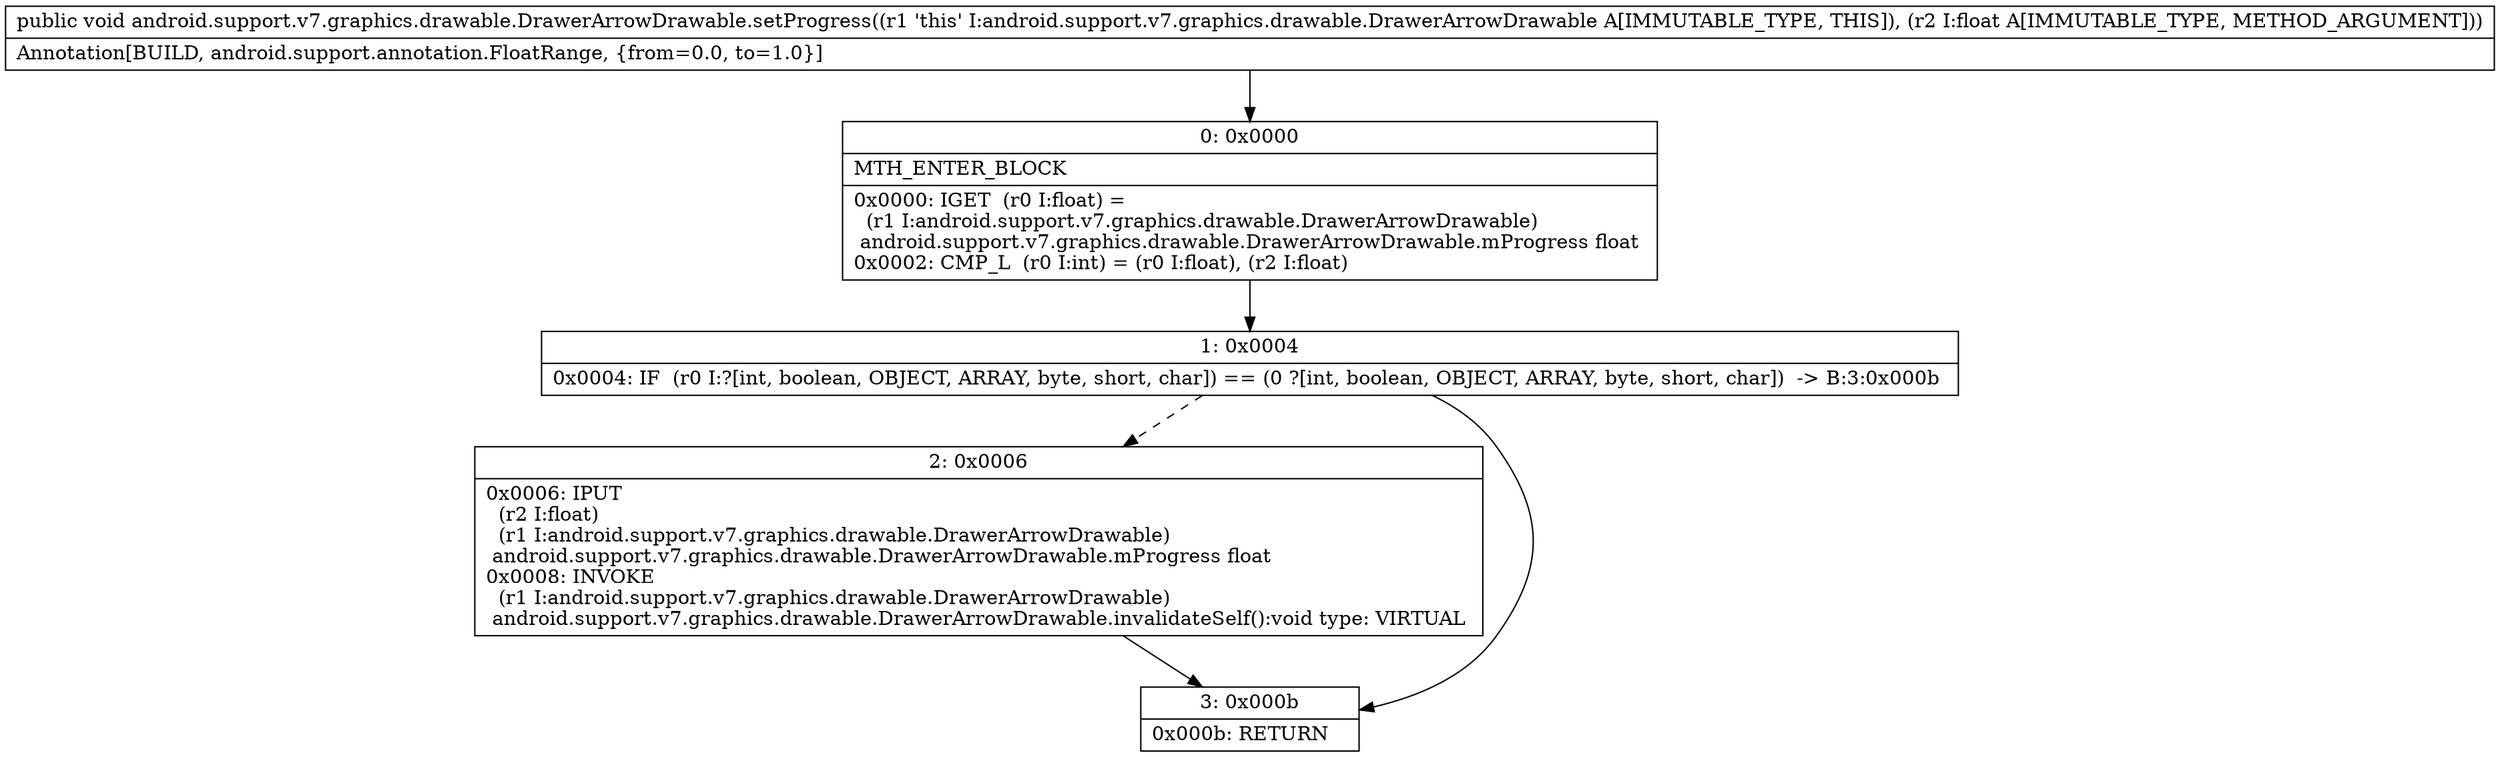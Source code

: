 digraph "CFG forandroid.support.v7.graphics.drawable.DrawerArrowDrawable.setProgress(F)V" {
Node_0 [shape=record,label="{0\:\ 0x0000|MTH_ENTER_BLOCK\l|0x0000: IGET  (r0 I:float) = \l  (r1 I:android.support.v7.graphics.drawable.DrawerArrowDrawable)\l android.support.v7.graphics.drawable.DrawerArrowDrawable.mProgress float \l0x0002: CMP_L  (r0 I:int) = (r0 I:float), (r2 I:float) \l}"];
Node_1 [shape=record,label="{1\:\ 0x0004|0x0004: IF  (r0 I:?[int, boolean, OBJECT, ARRAY, byte, short, char]) == (0 ?[int, boolean, OBJECT, ARRAY, byte, short, char])  \-\> B:3:0x000b \l}"];
Node_2 [shape=record,label="{2\:\ 0x0006|0x0006: IPUT  \l  (r2 I:float)\l  (r1 I:android.support.v7.graphics.drawable.DrawerArrowDrawable)\l android.support.v7.graphics.drawable.DrawerArrowDrawable.mProgress float \l0x0008: INVOKE  \l  (r1 I:android.support.v7.graphics.drawable.DrawerArrowDrawable)\l android.support.v7.graphics.drawable.DrawerArrowDrawable.invalidateSelf():void type: VIRTUAL \l}"];
Node_3 [shape=record,label="{3\:\ 0x000b|0x000b: RETURN   \l}"];
MethodNode[shape=record,label="{public void android.support.v7.graphics.drawable.DrawerArrowDrawable.setProgress((r1 'this' I:android.support.v7.graphics.drawable.DrawerArrowDrawable A[IMMUTABLE_TYPE, THIS]), (r2 I:float A[IMMUTABLE_TYPE, METHOD_ARGUMENT]))  | Annotation[BUILD, android.support.annotation.FloatRange, \{from=0.0, to=1.0\}]\l}"];
MethodNode -> Node_0;
Node_0 -> Node_1;
Node_1 -> Node_2[style=dashed];
Node_1 -> Node_3;
Node_2 -> Node_3;
}

